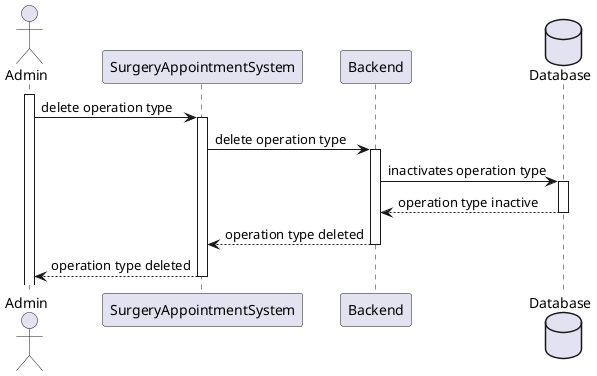 ﻿@startuml
actor Admin
participant SurgeryAppointmentSystem
participant Backend
database Database

activate Admin
Admin -> SurgeryAppointmentSystem: delete operation type
activate SurgeryAppointmentSystem

SurgeryAppointmentSystem -> Backend: delete operation type
activate Backend
Backend -> Database: inactivates operation type
activate Database
Database --> Backend: operation type inactive
deactivate Database

Backend --> SurgeryAppointmentSystem: operation type deleted
deactivate Backend

SurgeryAppointmentSystem --> Admin: operation type deleted

deactivate SurgeryAppointmentSystem
@enduml
